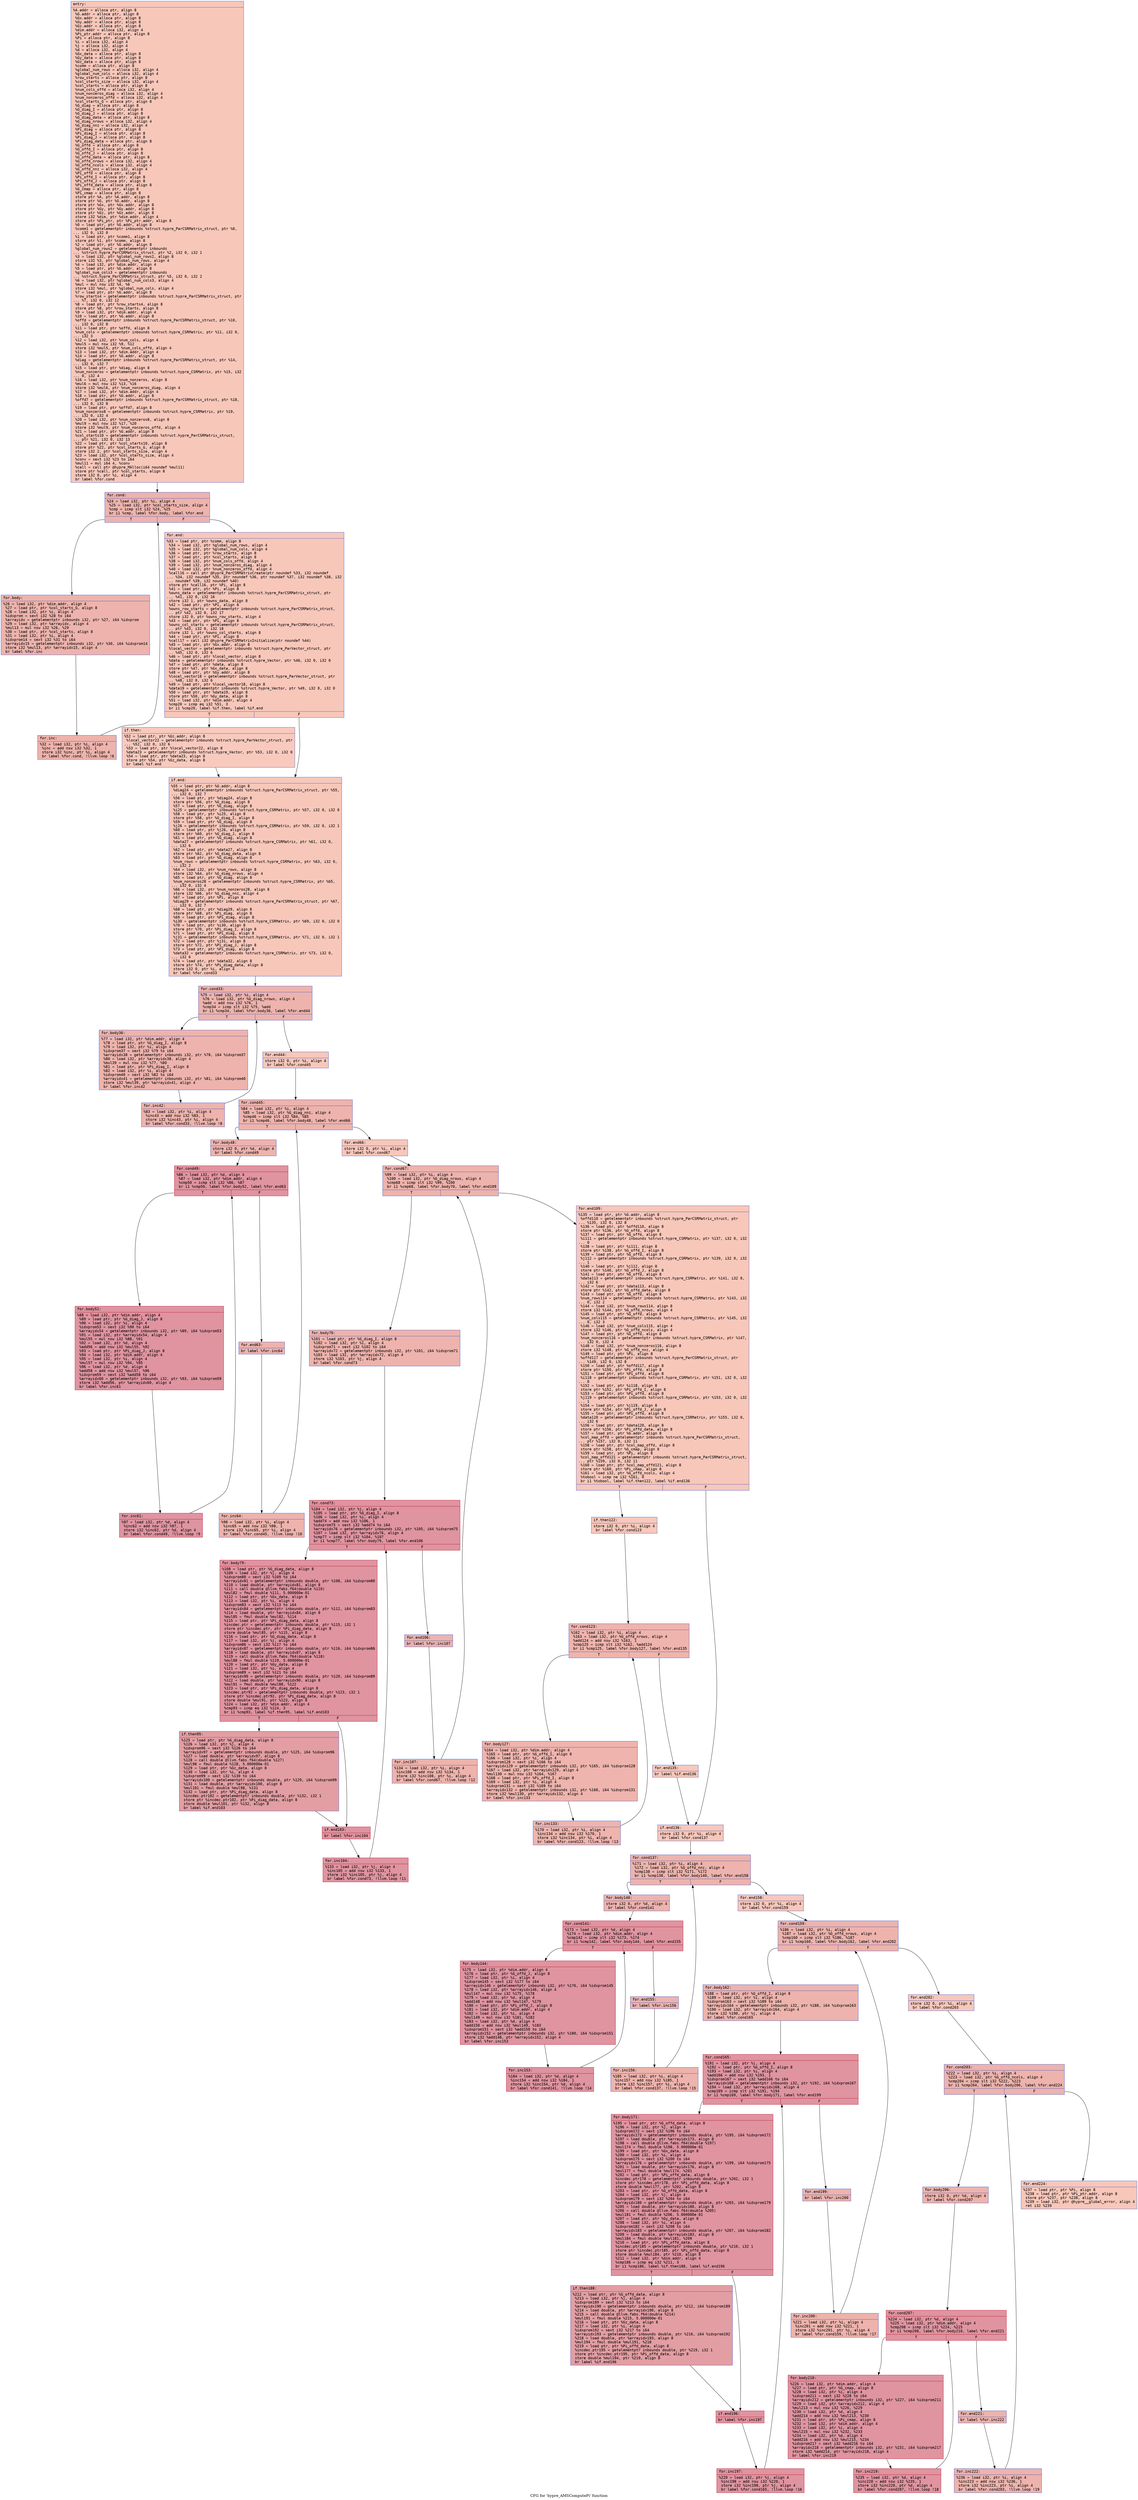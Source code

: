 digraph "CFG for 'hypre_AMSComputePi' function" {
	label="CFG for 'hypre_AMSComputePi' function";

	Node0x56058d7a5090 [shape=record,color="#3d50c3ff", style=filled, fillcolor="#ec7f6370" fontname="Courier",label="{entry:\l|  %A.addr = alloca ptr, align 8\l  %G.addr = alloca ptr, align 8\l  %Gx.addr = alloca ptr, align 8\l  %Gy.addr = alloca ptr, align 8\l  %Gz.addr = alloca ptr, align 8\l  %dim.addr = alloca i32, align 4\l  %Pi_ptr.addr = alloca ptr, align 8\l  %Pi = alloca ptr, align 8\l  %i = alloca i32, align 4\l  %j = alloca i32, align 4\l  %d = alloca i32, align 4\l  %Gx_data = alloca ptr, align 8\l  %Gy_data = alloca ptr, align 8\l  %Gz_data = alloca ptr, align 8\l  %comm = alloca ptr, align 8\l  %global_num_rows = alloca i32, align 4\l  %global_num_cols = alloca i32, align 4\l  %row_starts = alloca ptr, align 8\l  %col_starts_size = alloca i32, align 4\l  %col_starts = alloca ptr, align 8\l  %num_cols_offd = alloca i32, align 4\l  %num_nonzeros_diag = alloca i32, align 4\l  %num_nonzeros_offd = alloca i32, align 4\l  %col_starts_G = alloca ptr, align 8\l  %G_diag = alloca ptr, align 8\l  %G_diag_I = alloca ptr, align 8\l  %G_diag_J = alloca ptr, align 8\l  %G_diag_data = alloca ptr, align 8\l  %G_diag_nrows = alloca i32, align 4\l  %G_diag_nnz = alloca i32, align 4\l  %Pi_diag = alloca ptr, align 8\l  %Pi_diag_I = alloca ptr, align 8\l  %Pi_diag_J = alloca ptr, align 8\l  %Pi_diag_data = alloca ptr, align 8\l  %G_offd = alloca ptr, align 8\l  %G_offd_I = alloca ptr, align 8\l  %G_offd_J = alloca ptr, align 8\l  %G_offd_data = alloca ptr, align 8\l  %G_offd_nrows = alloca i32, align 4\l  %G_offd_ncols = alloca i32, align 4\l  %G_offd_nnz = alloca i32, align 4\l  %Pi_offd = alloca ptr, align 8\l  %Pi_offd_I = alloca ptr, align 8\l  %Pi_offd_J = alloca ptr, align 8\l  %Pi_offd_data = alloca ptr, align 8\l  %G_cmap = alloca ptr, align 8\l  %Pi_cmap = alloca ptr, align 8\l  store ptr %A, ptr %A.addr, align 8\l  store ptr %G, ptr %G.addr, align 8\l  store ptr %Gx, ptr %Gx.addr, align 8\l  store ptr %Gy, ptr %Gy.addr, align 8\l  store ptr %Gz, ptr %Gz.addr, align 8\l  store i32 %dim, ptr %dim.addr, align 4\l  store ptr %Pi_ptr, ptr %Pi_ptr.addr, align 8\l  %0 = load ptr, ptr %G.addr, align 8\l  %comm1 = getelementptr inbounds %struct.hypre_ParCSRMatrix_struct, ptr %0,\l... i32 0, i32 0\l  %1 = load ptr, ptr %comm1, align 8\l  store ptr %1, ptr %comm, align 8\l  %2 = load ptr, ptr %G.addr, align 8\l  %global_num_rows2 = getelementptr inbounds\l... %struct.hypre_ParCSRMatrix_struct, ptr %2, i32 0, i32 1\l  %3 = load i32, ptr %global_num_rows2, align 8\l  store i32 %3, ptr %global_num_rows, align 4\l  %4 = load i32, ptr %dim.addr, align 4\l  %5 = load ptr, ptr %G.addr, align 8\l  %global_num_cols3 = getelementptr inbounds\l... %struct.hypre_ParCSRMatrix_struct, ptr %5, i32 0, i32 2\l  %6 = load i32, ptr %global_num_cols3, align 4\l  %mul = mul nsw i32 %4, %6\l  store i32 %mul, ptr %global_num_cols, align 4\l  %7 = load ptr, ptr %G.addr, align 8\l  %row_starts4 = getelementptr inbounds %struct.hypre_ParCSRMatrix_struct, ptr\l... %7, i32 0, i32 12\l  %8 = load ptr, ptr %row_starts4, align 8\l  store ptr %8, ptr %row_starts, align 8\l  %9 = load i32, ptr %dim.addr, align 4\l  %10 = load ptr, ptr %G.addr, align 8\l  %offd = getelementptr inbounds %struct.hypre_ParCSRMatrix_struct, ptr %10,\l... i32 0, i32 8\l  %11 = load ptr, ptr %offd, align 8\l  %num_cols = getelementptr inbounds %struct.hypre_CSRMatrix, ptr %11, i32 0,\l... i32 3\l  %12 = load i32, ptr %num_cols, align 4\l  %mul5 = mul nsw i32 %9, %12\l  store i32 %mul5, ptr %num_cols_offd, align 4\l  %13 = load i32, ptr %dim.addr, align 4\l  %14 = load ptr, ptr %G.addr, align 8\l  %diag = getelementptr inbounds %struct.hypre_ParCSRMatrix_struct, ptr %14,\l... i32 0, i32 7\l  %15 = load ptr, ptr %diag, align 8\l  %num_nonzeros = getelementptr inbounds %struct.hypre_CSRMatrix, ptr %15, i32\l... 0, i32 4\l  %16 = load i32, ptr %num_nonzeros, align 8\l  %mul6 = mul nsw i32 %13, %16\l  store i32 %mul6, ptr %num_nonzeros_diag, align 4\l  %17 = load i32, ptr %dim.addr, align 4\l  %18 = load ptr, ptr %G.addr, align 8\l  %offd7 = getelementptr inbounds %struct.hypre_ParCSRMatrix_struct, ptr %18,\l... i32 0, i32 8\l  %19 = load ptr, ptr %offd7, align 8\l  %num_nonzeros8 = getelementptr inbounds %struct.hypre_CSRMatrix, ptr %19,\l... i32 0, i32 4\l  %20 = load i32, ptr %num_nonzeros8, align 8\l  %mul9 = mul nsw i32 %17, %20\l  store i32 %mul9, ptr %num_nonzeros_offd, align 4\l  %21 = load ptr, ptr %G.addr, align 8\l  %col_starts10 = getelementptr inbounds %struct.hypre_ParCSRMatrix_struct,\l... ptr %21, i32 0, i32 13\l  %22 = load ptr, ptr %col_starts10, align 8\l  store ptr %22, ptr %col_starts_G, align 8\l  store i32 2, ptr %col_starts_size, align 4\l  %23 = load i32, ptr %col_starts_size, align 4\l  %conv = sext i32 %23 to i64\l  %mul11 = mul i64 4, %conv\l  %call = call ptr @hypre_MAlloc(i64 noundef %mul11)\l  store ptr %call, ptr %col_starts, align 8\l  store i32 0, ptr %i, align 4\l  br label %for.cond\l}"];
	Node0x56058d7a5090 -> Node0x56058d7a9fa0[tooltip="entry -> for.cond\nProbability 100.00%" ];
	Node0x56058d7a9fa0 [shape=record,color="#3d50c3ff", style=filled, fillcolor="#d6524470" fontname="Courier",label="{for.cond:\l|  %24 = load i32, ptr %i, align 4\l  %25 = load i32, ptr %col_starts_size, align 4\l  %cmp = icmp slt i32 %24, %25\l  br i1 %cmp, label %for.body, label %for.end\l|{<s0>T|<s1>F}}"];
	Node0x56058d7a9fa0:s0 -> Node0x56058d7aa210[tooltip="for.cond -> for.body\nProbability 96.88%" ];
	Node0x56058d7a9fa0:s1 -> Node0x56058d7aa260[tooltip="for.cond -> for.end\nProbability 3.12%" ];
	Node0x56058d7aa210 [shape=record,color="#3d50c3ff", style=filled, fillcolor="#d6524470" fontname="Courier",label="{for.body:\l|  %26 = load i32, ptr %dim.addr, align 4\l  %27 = load ptr, ptr %col_starts_G, align 8\l  %28 = load i32, ptr %i, align 4\l  %idxprom = sext i32 %28 to i64\l  %arrayidx = getelementptr inbounds i32, ptr %27, i64 %idxprom\l  %29 = load i32, ptr %arrayidx, align 4\l  %mul13 = mul nsw i32 %26, %29\l  %30 = load ptr, ptr %col_starts, align 8\l  %31 = load i32, ptr %i, align 4\l  %idxprom14 = sext i32 %31 to i64\l  %arrayidx15 = getelementptr inbounds i32, ptr %30, i64 %idxprom14\l  store i32 %mul13, ptr %arrayidx15, align 4\l  br label %for.inc\l}"];
	Node0x56058d7aa210 -> Node0x56058d7aab00[tooltip="for.body -> for.inc\nProbability 100.00%" ];
	Node0x56058d7aab00 [shape=record,color="#3d50c3ff", style=filled, fillcolor="#d6524470" fontname="Courier",label="{for.inc:\l|  %32 = load i32, ptr %i, align 4\l  %inc = add nsw i32 %32, 1\l  store i32 %inc, ptr %i, align 4\l  br label %for.cond, !llvm.loop !6\l}"];
	Node0x56058d7aab00 -> Node0x56058d7a9fa0[tooltip="for.inc -> for.cond\nProbability 100.00%" ];
	Node0x56058d7aa260 [shape=record,color="#3d50c3ff", style=filled, fillcolor="#ec7f6370" fontname="Courier",label="{for.end:\l|  %33 = load ptr, ptr %comm, align 8\l  %34 = load i32, ptr %global_num_rows, align 4\l  %35 = load i32, ptr %global_num_cols, align 4\l  %36 = load ptr, ptr %row_starts, align 8\l  %37 = load ptr, ptr %col_starts, align 8\l  %38 = load i32, ptr %num_cols_offd, align 4\l  %39 = load i32, ptr %num_nonzeros_diag, align 4\l  %40 = load i32, ptr %num_nonzeros_offd, align 4\l  %call16 = call ptr @hypre_ParCSRMatrixCreate(ptr noundef %33, i32 noundef\l... %34, i32 noundef %35, ptr noundef %36, ptr noundef %37, i32 noundef %38, i32\l... noundef %39, i32 noundef %40)\l  store ptr %call16, ptr %Pi, align 8\l  %41 = load ptr, ptr %Pi, align 8\l  %owns_data = getelementptr inbounds %struct.hypre_ParCSRMatrix_struct, ptr\l... %41, i32 0, i32 16\l  store i32 1, ptr %owns_data, align 8\l  %42 = load ptr, ptr %Pi, align 8\l  %owns_row_starts = getelementptr inbounds %struct.hypre_ParCSRMatrix_struct,\l... ptr %42, i32 0, i32 17\l  store i32 0, ptr %owns_row_starts, align 4\l  %43 = load ptr, ptr %Pi, align 8\l  %owns_col_starts = getelementptr inbounds %struct.hypre_ParCSRMatrix_struct,\l... ptr %43, i32 0, i32 18\l  store i32 1, ptr %owns_col_starts, align 8\l  %44 = load ptr, ptr %Pi, align 8\l  %call17 = call i32 @hypre_ParCSRMatrixInitialize(ptr noundef %44)\l  %45 = load ptr, ptr %Gx.addr, align 8\l  %local_vector = getelementptr inbounds %struct.hypre_ParVector_struct, ptr\l... %45, i32 0, i32 6\l  %46 = load ptr, ptr %local_vector, align 8\l  %data = getelementptr inbounds %struct.hypre_Vector, ptr %46, i32 0, i32 0\l  %47 = load ptr, ptr %data, align 8\l  store ptr %47, ptr %Gx_data, align 8\l  %48 = load ptr, ptr %Gy.addr, align 8\l  %local_vector18 = getelementptr inbounds %struct.hypre_ParVector_struct, ptr\l... %48, i32 0, i32 6\l  %49 = load ptr, ptr %local_vector18, align 8\l  %data19 = getelementptr inbounds %struct.hypre_Vector, ptr %49, i32 0, i32 0\l  %50 = load ptr, ptr %data19, align 8\l  store ptr %50, ptr %Gy_data, align 8\l  %51 = load i32, ptr %dim.addr, align 4\l  %cmp20 = icmp eq i32 %51, 3\l  br i1 %cmp20, label %if.then, label %if.end\l|{<s0>T|<s1>F}}"];
	Node0x56058d7aa260:s0 -> Node0x56058d7ad040[tooltip="for.end -> if.then\nProbability 50.00%" ];
	Node0x56058d7aa260:s1 -> Node0x56058d7ad110[tooltip="for.end -> if.end\nProbability 50.00%" ];
	Node0x56058d7ad040 [shape=record,color="#3d50c3ff", style=filled, fillcolor="#ef886b70" fontname="Courier",label="{if.then:\l|  %52 = load ptr, ptr %Gz.addr, align 8\l  %local_vector22 = getelementptr inbounds %struct.hypre_ParVector_struct, ptr\l... %52, i32 0, i32 6\l  %53 = load ptr, ptr %local_vector22, align 8\l  %data23 = getelementptr inbounds %struct.hypre_Vector, ptr %53, i32 0, i32 0\l  %54 = load ptr, ptr %data23, align 8\l  store ptr %54, ptr %Gz_data, align 8\l  br label %if.end\l}"];
	Node0x56058d7ad040 -> Node0x56058d7ad110[tooltip="if.then -> if.end\nProbability 100.00%" ];
	Node0x56058d7ad110 [shape=record,color="#3d50c3ff", style=filled, fillcolor="#ec7f6370" fontname="Courier",label="{if.end:\l|  %55 = load ptr, ptr %G.addr, align 8\l  %diag24 = getelementptr inbounds %struct.hypre_ParCSRMatrix_struct, ptr %55,\l... i32 0, i32 7\l  %56 = load ptr, ptr %diag24, align 8\l  store ptr %56, ptr %G_diag, align 8\l  %57 = load ptr, ptr %G_diag, align 8\l  %i25 = getelementptr inbounds %struct.hypre_CSRMatrix, ptr %57, i32 0, i32 0\l  %58 = load ptr, ptr %i25, align 8\l  store ptr %58, ptr %G_diag_I, align 8\l  %59 = load ptr, ptr %G_diag, align 8\l  %j26 = getelementptr inbounds %struct.hypre_CSRMatrix, ptr %59, i32 0, i32 1\l  %60 = load ptr, ptr %j26, align 8\l  store ptr %60, ptr %G_diag_J, align 8\l  %61 = load ptr, ptr %G_diag, align 8\l  %data27 = getelementptr inbounds %struct.hypre_CSRMatrix, ptr %61, i32 0,\l... i32 6\l  %62 = load ptr, ptr %data27, align 8\l  store ptr %62, ptr %G_diag_data, align 8\l  %63 = load ptr, ptr %G_diag, align 8\l  %num_rows = getelementptr inbounds %struct.hypre_CSRMatrix, ptr %63, i32 0,\l... i32 2\l  %64 = load i32, ptr %num_rows, align 8\l  store i32 %64, ptr %G_diag_nrows, align 4\l  %65 = load ptr, ptr %G_diag, align 8\l  %num_nonzeros28 = getelementptr inbounds %struct.hypre_CSRMatrix, ptr %65,\l... i32 0, i32 4\l  %66 = load i32, ptr %num_nonzeros28, align 8\l  store i32 %66, ptr %G_diag_nnz, align 4\l  %67 = load ptr, ptr %Pi, align 8\l  %diag29 = getelementptr inbounds %struct.hypre_ParCSRMatrix_struct, ptr %67,\l... i32 0, i32 7\l  %68 = load ptr, ptr %diag29, align 8\l  store ptr %68, ptr %Pi_diag, align 8\l  %69 = load ptr, ptr %Pi_diag, align 8\l  %i30 = getelementptr inbounds %struct.hypre_CSRMatrix, ptr %69, i32 0, i32 0\l  %70 = load ptr, ptr %i30, align 8\l  store ptr %70, ptr %Pi_diag_I, align 8\l  %71 = load ptr, ptr %Pi_diag, align 8\l  %j31 = getelementptr inbounds %struct.hypre_CSRMatrix, ptr %71, i32 0, i32 1\l  %72 = load ptr, ptr %j31, align 8\l  store ptr %72, ptr %Pi_diag_J, align 8\l  %73 = load ptr, ptr %Pi_diag, align 8\l  %data32 = getelementptr inbounds %struct.hypre_CSRMatrix, ptr %73, i32 0,\l... i32 6\l  %74 = load ptr, ptr %data32, align 8\l  store ptr %74, ptr %Pi_diag_data, align 8\l  store i32 0, ptr %i, align 4\l  br label %for.cond33\l}"];
	Node0x56058d7ad110 -> Node0x56058d7af6c0[tooltip="if.end -> for.cond33\nProbability 100.00%" ];
	Node0x56058d7af6c0 [shape=record,color="#3d50c3ff", style=filled, fillcolor="#d6524470" fontname="Courier",label="{for.cond33:\l|  %75 = load i32, ptr %i, align 4\l  %76 = load i32, ptr %G_diag_nrows, align 4\l  %add = add nsw i32 %76, 1\l  %cmp34 = icmp slt i32 %75, %add\l  br i1 %cmp34, label %for.body36, label %for.end44\l|{<s0>T|<s1>F}}"];
	Node0x56058d7af6c0:s0 -> Node0x56058d7afa10[tooltip="for.cond33 -> for.body36\nProbability 96.88%" ];
	Node0x56058d7af6c0:s1 -> Node0x56058d7afa90[tooltip="for.cond33 -> for.end44\nProbability 3.12%" ];
	Node0x56058d7afa10 [shape=record,color="#3d50c3ff", style=filled, fillcolor="#d6524470" fontname="Courier",label="{for.body36:\l|  %77 = load i32, ptr %dim.addr, align 4\l  %78 = load ptr, ptr %G_diag_I, align 8\l  %79 = load i32, ptr %i, align 4\l  %idxprom37 = sext i32 %79 to i64\l  %arrayidx38 = getelementptr inbounds i32, ptr %78, i64 %idxprom37\l  %80 = load i32, ptr %arrayidx38, align 4\l  %mul39 = mul nsw i32 %77, %80\l  %81 = load ptr, ptr %Pi_diag_I, align 8\l  %82 = load i32, ptr %i, align 4\l  %idxprom40 = sext i32 %82 to i64\l  %arrayidx41 = getelementptr inbounds i32, ptr %81, i64 %idxprom40\l  store i32 %mul39, ptr %arrayidx41, align 4\l  br label %for.inc42\l}"];
	Node0x56058d7afa10 -> Node0x56058d7b02f0[tooltip="for.body36 -> for.inc42\nProbability 100.00%" ];
	Node0x56058d7b02f0 [shape=record,color="#3d50c3ff", style=filled, fillcolor="#d6524470" fontname="Courier",label="{for.inc42:\l|  %83 = load i32, ptr %i, align 4\l  %inc43 = add nsw i32 %83, 1\l  store i32 %inc43, ptr %i, align 4\l  br label %for.cond33, !llvm.loop !8\l}"];
	Node0x56058d7b02f0 -> Node0x56058d7af6c0[tooltip="for.inc42 -> for.cond33\nProbability 100.00%" ];
	Node0x56058d7afa90 [shape=record,color="#3d50c3ff", style=filled, fillcolor="#ec7f6370" fontname="Courier",label="{for.end44:\l|  store i32 0, ptr %i, align 4\l  br label %for.cond45\l}"];
	Node0x56058d7afa90 -> Node0x56058d7b0810[tooltip="for.end44 -> for.cond45\nProbability 100.00%" ];
	Node0x56058d7b0810 [shape=record,color="#3d50c3ff", style=filled, fillcolor="#d6524470" fontname="Courier",label="{for.cond45:\l|  %84 = load i32, ptr %i, align 4\l  %85 = load i32, ptr %G_diag_nnz, align 4\l  %cmp46 = icmp slt i32 %84, %85\l  br i1 %cmp46, label %for.body48, label %for.end66\l|{<s0>T|<s1>F}}"];
	Node0x56058d7b0810:s0 -> Node0x56058d7b0ab0[tooltip="for.cond45 -> for.body48\nProbability 96.88%" ];
	Node0x56058d7b0810:s1 -> Node0x56058d7b0b30[tooltip="for.cond45 -> for.end66\nProbability 3.12%" ];
	Node0x56058d7b0ab0 [shape=record,color="#3d50c3ff", style=filled, fillcolor="#d6524470" fontname="Courier",label="{for.body48:\l|  store i32 0, ptr %d, align 4\l  br label %for.cond49\l}"];
	Node0x56058d7b0ab0 -> Node0x56058d7b0d00[tooltip="for.body48 -> for.cond49\nProbability 100.00%" ];
	Node0x56058d7b0d00 [shape=record,color="#b70d28ff", style=filled, fillcolor="#b70d2870" fontname="Courier",label="{for.cond49:\l|  %86 = load i32, ptr %d, align 4\l  %87 = load i32, ptr %dim.addr, align 4\l  %cmp50 = icmp slt i32 %86, %87\l  br i1 %cmp50, label %for.body52, label %for.end63\l|{<s0>T|<s1>F}}"];
	Node0x56058d7b0d00:s0 -> Node0x56058d7b0fa0[tooltip="for.cond49 -> for.body52\nProbability 96.88%" ];
	Node0x56058d7b0d00:s1 -> Node0x56058d7b1020[tooltip="for.cond49 -> for.end63\nProbability 3.12%" ];
	Node0x56058d7b0fa0 [shape=record,color="#b70d28ff", style=filled, fillcolor="#b70d2870" fontname="Courier",label="{for.body52:\l|  %88 = load i32, ptr %dim.addr, align 4\l  %89 = load ptr, ptr %G_diag_J, align 8\l  %90 = load i32, ptr %i, align 4\l  %idxprom53 = sext i32 %90 to i64\l  %arrayidx54 = getelementptr inbounds i32, ptr %89, i64 %idxprom53\l  %91 = load i32, ptr %arrayidx54, align 4\l  %mul55 = mul nsw i32 %88, %91\l  %92 = load i32, ptr %d, align 4\l  %add56 = add nsw i32 %mul55, %92\l  %93 = load ptr, ptr %Pi_diag_J, align 8\l  %94 = load i32, ptr %dim.addr, align 4\l  %95 = load i32, ptr %i, align 4\l  %mul57 = mul nsw i32 %94, %95\l  %96 = load i32, ptr %d, align 4\l  %add58 = add nsw i32 %mul57, %96\l  %idxprom59 = sext i32 %add58 to i64\l  %arrayidx60 = getelementptr inbounds i32, ptr %93, i64 %idxprom59\l  store i32 %add56, ptr %arrayidx60, align 4\l  br label %for.inc61\l}"];
	Node0x56058d7b0fa0 -> Node0x56058d7ac6f0[tooltip="for.body52 -> for.inc61\nProbability 100.00%" ];
	Node0x56058d7ac6f0 [shape=record,color="#b70d28ff", style=filled, fillcolor="#b70d2870" fontname="Courier",label="{for.inc61:\l|  %97 = load i32, ptr %d, align 4\l  %inc62 = add nsw i32 %97, 1\l  store i32 %inc62, ptr %d, align 4\l  br label %for.cond49, !llvm.loop !9\l}"];
	Node0x56058d7ac6f0 -> Node0x56058d7b0d00[tooltip="for.inc61 -> for.cond49\nProbability 100.00%" ];
	Node0x56058d7b1020 [shape=record,color="#3d50c3ff", style=filled, fillcolor="#d6524470" fontname="Courier",label="{for.end63:\l|  br label %for.inc64\l}"];
	Node0x56058d7b1020 -> Node0x56058d7b2920[tooltip="for.end63 -> for.inc64\nProbability 100.00%" ];
	Node0x56058d7b2920 [shape=record,color="#3d50c3ff", style=filled, fillcolor="#d6524470" fontname="Courier",label="{for.inc64:\l|  %98 = load i32, ptr %i, align 4\l  %inc65 = add nsw i32 %98, 1\l  store i32 %inc65, ptr %i, align 4\l  br label %for.cond45, !llvm.loop !10\l}"];
	Node0x56058d7b2920 -> Node0x56058d7b0810[tooltip="for.inc64 -> for.cond45\nProbability 100.00%" ];
	Node0x56058d7b0b30 [shape=record,color="#3d50c3ff", style=filled, fillcolor="#ec7f6370" fontname="Courier",label="{for.end66:\l|  store i32 0, ptr %i, align 4\l  br label %for.cond67\l}"];
	Node0x56058d7b0b30 -> Node0x56058d7b2e10[tooltip="for.end66 -> for.cond67\nProbability 100.00%" ];
	Node0x56058d7b2e10 [shape=record,color="#3d50c3ff", style=filled, fillcolor="#d6524470" fontname="Courier",label="{for.cond67:\l|  %99 = load i32, ptr %i, align 4\l  %100 = load i32, ptr %G_diag_nrows, align 4\l  %cmp68 = icmp slt i32 %99, %100\l  br i1 %cmp68, label %for.body70, label %for.end109\l|{<s0>T|<s1>F}}"];
	Node0x56058d7b2e10:s0 -> Node0x56058d7b30b0[tooltip="for.cond67 -> for.body70\nProbability 96.88%" ];
	Node0x56058d7b2e10:s1 -> Node0x56058d7b3130[tooltip="for.cond67 -> for.end109\nProbability 3.12%" ];
	Node0x56058d7b30b0 [shape=record,color="#3d50c3ff", style=filled, fillcolor="#d6524470" fontname="Courier",label="{for.body70:\l|  %101 = load ptr, ptr %G_diag_I, align 8\l  %102 = load i32, ptr %i, align 4\l  %idxprom71 = sext i32 %102 to i64\l  %arrayidx72 = getelementptr inbounds i32, ptr %101, i64 %idxprom71\l  %103 = load i32, ptr %arrayidx72, align 4\l  store i32 %103, ptr %j, align 4\l  br label %for.cond73\l}"];
	Node0x56058d7b30b0 -> Node0x56058d7b35f0[tooltip="for.body70 -> for.cond73\nProbability 100.00%" ];
	Node0x56058d7b35f0 [shape=record,color="#b70d28ff", style=filled, fillcolor="#b70d2870" fontname="Courier",label="{for.cond73:\l|  %104 = load i32, ptr %j, align 4\l  %105 = load ptr, ptr %G_diag_I, align 8\l  %106 = load i32, ptr %i, align 4\l  %add74 = add nsw i32 %106, 1\l  %idxprom75 = sext i32 %add74 to i64\l  %arrayidx76 = getelementptr inbounds i32, ptr %105, i64 %idxprom75\l  %107 = load i32, ptr %arrayidx76, align 4\l  %cmp77 = icmp slt i32 %104, %107\l  br i1 %cmp77, label %for.body79, label %for.end106\l|{<s0>T|<s1>F}}"];
	Node0x56058d7b35f0:s0 -> Node0x56058d7b3bb0[tooltip="for.cond73 -> for.body79\nProbability 96.88%" ];
	Node0x56058d7b35f0:s1 -> Node0x56058d7b3c30[tooltip="for.cond73 -> for.end106\nProbability 3.12%" ];
	Node0x56058d7b3bb0 [shape=record,color="#b70d28ff", style=filled, fillcolor="#b70d2870" fontname="Courier",label="{for.body79:\l|  %108 = load ptr, ptr %G_diag_data, align 8\l  %109 = load i32, ptr %j, align 4\l  %idxprom80 = sext i32 %109 to i64\l  %arrayidx81 = getelementptr inbounds double, ptr %108, i64 %idxprom80\l  %110 = load double, ptr %arrayidx81, align 8\l  %111 = call double @llvm.fabs.f64(double %110)\l  %mul82 = fmul double %111, 5.000000e-01\l  %112 = load ptr, ptr %Gx_data, align 8\l  %113 = load i32, ptr %i, align 4\l  %idxprom83 = sext i32 %113 to i64\l  %arrayidx84 = getelementptr inbounds double, ptr %112, i64 %idxprom83\l  %114 = load double, ptr %arrayidx84, align 8\l  %mul85 = fmul double %mul82, %114\l  %115 = load ptr, ptr %Pi_diag_data, align 8\l  %incdec.ptr = getelementptr inbounds double, ptr %115, i32 1\l  store ptr %incdec.ptr, ptr %Pi_diag_data, align 8\l  store double %mul85, ptr %115, align 8\l  %116 = load ptr, ptr %G_diag_data, align 8\l  %117 = load i32, ptr %j, align 4\l  %idxprom86 = sext i32 %117 to i64\l  %arrayidx87 = getelementptr inbounds double, ptr %116, i64 %idxprom86\l  %118 = load double, ptr %arrayidx87, align 8\l  %119 = call double @llvm.fabs.f64(double %118)\l  %mul88 = fmul double %119, 5.000000e-01\l  %120 = load ptr, ptr %Gy_data, align 8\l  %121 = load i32, ptr %i, align 4\l  %idxprom89 = sext i32 %121 to i64\l  %arrayidx90 = getelementptr inbounds double, ptr %120, i64 %idxprom89\l  %122 = load double, ptr %arrayidx90, align 8\l  %mul91 = fmul double %mul88, %122\l  %123 = load ptr, ptr %Pi_diag_data, align 8\l  %incdec.ptr92 = getelementptr inbounds double, ptr %123, i32 1\l  store ptr %incdec.ptr92, ptr %Pi_diag_data, align 8\l  store double %mul91, ptr %123, align 8\l  %124 = load i32, ptr %dim.addr, align 4\l  %cmp93 = icmp eq i32 %124, 3\l  br i1 %cmp93, label %if.then95, label %if.end103\l|{<s0>T|<s1>F}}"];
	Node0x56058d7b3bb0:s0 -> Node0x56058d7b5410[tooltip="for.body79 -> if.then95\nProbability 50.00%" ];
	Node0x56058d7b3bb0:s1 -> Node0x56058d7b5490[tooltip="for.body79 -> if.end103\nProbability 50.00%" ];
	Node0x56058d7b5410 [shape=record,color="#3d50c3ff", style=filled, fillcolor="#be242e70" fontname="Courier",label="{if.then95:\l|  %125 = load ptr, ptr %G_diag_data, align 8\l  %126 = load i32, ptr %j, align 4\l  %idxprom96 = sext i32 %126 to i64\l  %arrayidx97 = getelementptr inbounds double, ptr %125, i64 %idxprom96\l  %127 = load double, ptr %arrayidx97, align 8\l  %128 = call double @llvm.fabs.f64(double %127)\l  %mul98 = fmul double %128, 5.000000e-01\l  %129 = load ptr, ptr %Gz_data, align 8\l  %130 = load i32, ptr %i, align 4\l  %idxprom99 = sext i32 %130 to i64\l  %arrayidx100 = getelementptr inbounds double, ptr %129, i64 %idxprom99\l  %131 = load double, ptr %arrayidx100, align 8\l  %mul101 = fmul double %mul98, %131\l  %132 = load ptr, ptr %Pi_diag_data, align 8\l  %incdec.ptr102 = getelementptr inbounds double, ptr %132, i32 1\l  store ptr %incdec.ptr102, ptr %Pi_diag_data, align 8\l  store double %mul101, ptr %132, align 8\l  br label %if.end103\l}"];
	Node0x56058d7b5410 -> Node0x56058d7b5490[tooltip="if.then95 -> if.end103\nProbability 100.00%" ];
	Node0x56058d7b5490 [shape=record,color="#b70d28ff", style=filled, fillcolor="#b70d2870" fontname="Courier",label="{if.end103:\l|  br label %for.inc104\l}"];
	Node0x56058d7b5490 -> Node0x56058d7b6150[tooltip="if.end103 -> for.inc104\nProbability 100.00%" ];
	Node0x56058d7b6150 [shape=record,color="#b70d28ff", style=filled, fillcolor="#b70d2870" fontname="Courier",label="{for.inc104:\l|  %133 = load i32, ptr %j, align 4\l  %inc105 = add nsw i32 %133, 1\l  store i32 %inc105, ptr %j, align 4\l  br label %for.cond73, !llvm.loop !11\l}"];
	Node0x56058d7b6150 -> Node0x56058d7b35f0[tooltip="for.inc104 -> for.cond73\nProbability 100.00%" ];
	Node0x56058d7b3c30 [shape=record,color="#3d50c3ff", style=filled, fillcolor="#d6524470" fontname="Courier",label="{for.end106:\l|  br label %for.inc107\l}"];
	Node0x56058d7b3c30 -> Node0x56058d7b65d0[tooltip="for.end106 -> for.inc107\nProbability 100.00%" ];
	Node0x56058d7b65d0 [shape=record,color="#3d50c3ff", style=filled, fillcolor="#d6524470" fontname="Courier",label="{for.inc107:\l|  %134 = load i32, ptr %i, align 4\l  %inc108 = add nsw i32 %134, 1\l  store i32 %inc108, ptr %i, align 4\l  br label %for.cond67, !llvm.loop !12\l}"];
	Node0x56058d7b65d0 -> Node0x56058d7b2e10[tooltip="for.inc107 -> for.cond67\nProbability 100.00%" ];
	Node0x56058d7b3130 [shape=record,color="#3d50c3ff", style=filled, fillcolor="#ec7f6370" fontname="Courier",label="{for.end109:\l|  %135 = load ptr, ptr %G.addr, align 8\l  %offd110 = getelementptr inbounds %struct.hypre_ParCSRMatrix_struct, ptr\l... %135, i32 0, i32 8\l  %136 = load ptr, ptr %offd110, align 8\l  store ptr %136, ptr %G_offd, align 8\l  %137 = load ptr, ptr %G_offd, align 8\l  %i111 = getelementptr inbounds %struct.hypre_CSRMatrix, ptr %137, i32 0, i32\l... 0\l  %138 = load ptr, ptr %i111, align 8\l  store ptr %138, ptr %G_offd_I, align 8\l  %139 = load ptr, ptr %G_offd, align 8\l  %j112 = getelementptr inbounds %struct.hypre_CSRMatrix, ptr %139, i32 0, i32\l... 1\l  %140 = load ptr, ptr %j112, align 8\l  store ptr %140, ptr %G_offd_J, align 8\l  %141 = load ptr, ptr %G_offd, align 8\l  %data113 = getelementptr inbounds %struct.hypre_CSRMatrix, ptr %141, i32 0,\l... i32 6\l  %142 = load ptr, ptr %data113, align 8\l  store ptr %142, ptr %G_offd_data, align 8\l  %143 = load ptr, ptr %G_offd, align 8\l  %num_rows114 = getelementptr inbounds %struct.hypre_CSRMatrix, ptr %143, i32\l... 0, i32 2\l  %144 = load i32, ptr %num_rows114, align 8\l  store i32 %144, ptr %G_offd_nrows, align 4\l  %145 = load ptr, ptr %G_offd, align 8\l  %num_cols115 = getelementptr inbounds %struct.hypre_CSRMatrix, ptr %145, i32\l... 0, i32 3\l  %146 = load i32, ptr %num_cols115, align 4\l  store i32 %146, ptr %G_offd_ncols, align 4\l  %147 = load ptr, ptr %G_offd, align 8\l  %num_nonzeros116 = getelementptr inbounds %struct.hypre_CSRMatrix, ptr %147,\l... i32 0, i32 4\l  %148 = load i32, ptr %num_nonzeros116, align 8\l  store i32 %148, ptr %G_offd_nnz, align 4\l  %149 = load ptr, ptr %Pi, align 8\l  %offd117 = getelementptr inbounds %struct.hypre_ParCSRMatrix_struct, ptr\l... %149, i32 0, i32 8\l  %150 = load ptr, ptr %offd117, align 8\l  store ptr %150, ptr %Pi_offd, align 8\l  %151 = load ptr, ptr %Pi_offd, align 8\l  %i118 = getelementptr inbounds %struct.hypre_CSRMatrix, ptr %151, i32 0, i32\l... 0\l  %152 = load ptr, ptr %i118, align 8\l  store ptr %152, ptr %Pi_offd_I, align 8\l  %153 = load ptr, ptr %Pi_offd, align 8\l  %j119 = getelementptr inbounds %struct.hypre_CSRMatrix, ptr %153, i32 0, i32\l... 1\l  %154 = load ptr, ptr %j119, align 8\l  store ptr %154, ptr %Pi_offd_J, align 8\l  %155 = load ptr, ptr %Pi_offd, align 8\l  %data120 = getelementptr inbounds %struct.hypre_CSRMatrix, ptr %155, i32 0,\l... i32 6\l  %156 = load ptr, ptr %data120, align 8\l  store ptr %156, ptr %Pi_offd_data, align 8\l  %157 = load ptr, ptr %G.addr, align 8\l  %col_map_offd = getelementptr inbounds %struct.hypre_ParCSRMatrix_struct,\l... ptr %157, i32 0, i32 11\l  %158 = load ptr, ptr %col_map_offd, align 8\l  store ptr %158, ptr %G_cmap, align 8\l  %159 = load ptr, ptr %Pi, align 8\l  %col_map_offd121 = getelementptr inbounds %struct.hypre_ParCSRMatrix_struct,\l... ptr %159, i32 0, i32 11\l  %160 = load ptr, ptr %col_map_offd121, align 8\l  store ptr %160, ptr %Pi_cmap, align 8\l  %161 = load i32, ptr %G_offd_ncols, align 4\l  %tobool = icmp ne i32 %161, 0\l  br i1 %tobool, label %if.then122, label %if.end136\l|{<s0>T|<s1>F}}"];
	Node0x56058d7b3130:s0 -> Node0x56058d7ad910[tooltip="for.end109 -> if.then122\nProbability 62.50%" ];
	Node0x56058d7b3130:s1 -> Node0x56058d7ad960[tooltip="for.end109 -> if.end136\nProbability 37.50%" ];
	Node0x56058d7ad910 [shape=record,color="#3d50c3ff", style=filled, fillcolor="#ed836670" fontname="Courier",label="{if.then122:\l|  store i32 0, ptr %i, align 4\l  br label %for.cond123\l}"];
	Node0x56058d7ad910 -> Node0x56058d7adb30[tooltip="if.then122 -> for.cond123\nProbability 100.00%" ];
	Node0x56058d7adb30 [shape=record,color="#3d50c3ff", style=filled, fillcolor="#d8564670" fontname="Courier",label="{for.cond123:\l|  %162 = load i32, ptr %i, align 4\l  %163 = load i32, ptr %G_offd_nrows, align 4\l  %add124 = add nsw i32 %163, 1\l  %cmp125 = icmp slt i32 %162, %add124\l  br i1 %cmp125, label %for.body127, label %for.end135\l|{<s0>T|<s1>F}}"];
	Node0x56058d7adb30:s0 -> Node0x56058d7ade80[tooltip="for.cond123 -> for.body127\nProbability 96.88%" ];
	Node0x56058d7adb30:s1 -> Node0x56058d7adf00[tooltip="for.cond123 -> for.end135\nProbability 3.12%" ];
	Node0x56058d7ade80 [shape=record,color="#3d50c3ff", style=filled, fillcolor="#d8564670" fontname="Courier",label="{for.body127:\l|  %164 = load i32, ptr %dim.addr, align 4\l  %165 = load ptr, ptr %G_offd_I, align 8\l  %166 = load i32, ptr %i, align 4\l  %idxprom128 = sext i32 %166 to i64\l  %arrayidx129 = getelementptr inbounds i32, ptr %165, i64 %idxprom128\l  %167 = load i32, ptr %arrayidx129, align 4\l  %mul130 = mul nsw i32 %164, %167\l  %168 = load ptr, ptr %Pi_offd_I, align 8\l  %169 = load i32, ptr %i, align 4\l  %idxprom131 = sext i32 %169 to i64\l  %arrayidx132 = getelementptr inbounds i32, ptr %168, i64 %idxprom131\l  store i32 %mul130, ptr %arrayidx132, align 4\l  br label %for.inc133\l}"];
	Node0x56058d7ade80 -> Node0x56058d7ba6d0[tooltip="for.body127 -> for.inc133\nProbability 100.00%" ];
	Node0x56058d7ba6d0 [shape=record,color="#3d50c3ff", style=filled, fillcolor="#d8564670" fontname="Courier",label="{for.inc133:\l|  %170 = load i32, ptr %i, align 4\l  %inc134 = add nsw i32 %170, 1\l  store i32 %inc134, ptr %i, align 4\l  br label %for.cond123, !llvm.loop !13\l}"];
	Node0x56058d7ba6d0 -> Node0x56058d7adb30[tooltip="for.inc133 -> for.cond123\nProbability 100.00%" ];
	Node0x56058d7adf00 [shape=record,color="#3d50c3ff", style=filled, fillcolor="#ed836670" fontname="Courier",label="{for.end135:\l|  br label %if.end136\l}"];
	Node0x56058d7adf00 -> Node0x56058d7ad960[tooltip="for.end135 -> if.end136\nProbability 100.00%" ];
	Node0x56058d7ad960 [shape=record,color="#3d50c3ff", style=filled, fillcolor="#ec7f6370" fontname="Courier",label="{if.end136:\l|  store i32 0, ptr %i, align 4\l  br label %for.cond137\l}"];
	Node0x56058d7ad960 -> Node0x56058d7bac60[tooltip="if.end136 -> for.cond137\nProbability 100.00%" ];
	Node0x56058d7bac60 [shape=record,color="#3d50c3ff", style=filled, fillcolor="#d6524470" fontname="Courier",label="{for.cond137:\l|  %171 = load i32, ptr %i, align 4\l  %172 = load i32, ptr %G_offd_nnz, align 4\l  %cmp138 = icmp slt i32 %171, %172\l  br i1 %cmp138, label %for.body140, label %for.end158\l|{<s0>T|<s1>F}}"];
	Node0x56058d7bac60:s0 -> Node0x56058d7baf00[tooltip="for.cond137 -> for.body140\nProbability 96.88%" ];
	Node0x56058d7bac60:s1 -> Node0x56058d7baf80[tooltip="for.cond137 -> for.end158\nProbability 3.12%" ];
	Node0x56058d7baf00 [shape=record,color="#3d50c3ff", style=filled, fillcolor="#d6524470" fontname="Courier",label="{for.body140:\l|  store i32 0, ptr %d, align 4\l  br label %for.cond141\l}"];
	Node0x56058d7baf00 -> Node0x56058d7bb150[tooltip="for.body140 -> for.cond141\nProbability 100.00%" ];
	Node0x56058d7bb150 [shape=record,color="#b70d28ff", style=filled, fillcolor="#b70d2870" fontname="Courier",label="{for.cond141:\l|  %173 = load i32, ptr %d, align 4\l  %174 = load i32, ptr %dim.addr, align 4\l  %cmp142 = icmp slt i32 %173, %174\l  br i1 %cmp142, label %for.body144, label %for.end155\l|{<s0>T|<s1>F}}"];
	Node0x56058d7bb150:s0 -> Node0x56058d7bb3f0[tooltip="for.cond141 -> for.body144\nProbability 96.88%" ];
	Node0x56058d7bb150:s1 -> Node0x56058d7bb470[tooltip="for.cond141 -> for.end155\nProbability 3.12%" ];
	Node0x56058d7bb3f0 [shape=record,color="#b70d28ff", style=filled, fillcolor="#b70d2870" fontname="Courier",label="{for.body144:\l|  %175 = load i32, ptr %dim.addr, align 4\l  %176 = load ptr, ptr %G_offd_J, align 8\l  %177 = load i32, ptr %i, align 4\l  %idxprom145 = sext i32 %177 to i64\l  %arrayidx146 = getelementptr inbounds i32, ptr %176, i64 %idxprom145\l  %178 = load i32, ptr %arrayidx146, align 4\l  %mul147 = mul nsw i32 %175, %178\l  %179 = load i32, ptr %d, align 4\l  %add148 = add nsw i32 %mul147, %179\l  %180 = load ptr, ptr %Pi_offd_J, align 8\l  %181 = load i32, ptr %dim.addr, align 4\l  %182 = load i32, ptr %i, align 4\l  %mul149 = mul nsw i32 %181, %182\l  %183 = load i32, ptr %d, align 4\l  %add150 = add nsw i32 %mul149, %183\l  %idxprom151 = sext i32 %add150 to i64\l  %arrayidx152 = getelementptr inbounds i32, ptr %180, i64 %idxprom151\l  store i32 %add148, ptr %arrayidx152, align 4\l  br label %for.inc153\l}"];
	Node0x56058d7bb3f0 -> Node0x56058d7bc060[tooltip="for.body144 -> for.inc153\nProbability 100.00%" ];
	Node0x56058d7bc060 [shape=record,color="#b70d28ff", style=filled, fillcolor="#b70d2870" fontname="Courier",label="{for.inc153:\l|  %184 = load i32, ptr %d, align 4\l  %inc154 = add nsw i32 %184, 1\l  store i32 %inc154, ptr %d, align 4\l  br label %for.cond141, !llvm.loop !14\l}"];
	Node0x56058d7bc060 -> Node0x56058d7bb150[tooltip="for.inc153 -> for.cond141\nProbability 100.00%" ];
	Node0x56058d7bb470 [shape=record,color="#3d50c3ff", style=filled, fillcolor="#d6524470" fontname="Courier",label="{for.end155:\l|  br label %for.inc156\l}"];
	Node0x56058d7bb470 -> Node0x56058d7bc4e0[tooltip="for.end155 -> for.inc156\nProbability 100.00%" ];
	Node0x56058d7bc4e0 [shape=record,color="#3d50c3ff", style=filled, fillcolor="#d6524470" fontname="Courier",label="{for.inc156:\l|  %185 = load i32, ptr %i, align 4\l  %inc157 = add nsw i32 %185, 1\l  store i32 %inc157, ptr %i, align 4\l  br label %for.cond137, !llvm.loop !15\l}"];
	Node0x56058d7bc4e0 -> Node0x56058d7bac60[tooltip="for.inc156 -> for.cond137\nProbability 100.00%" ];
	Node0x56058d7baf80 [shape=record,color="#3d50c3ff", style=filled, fillcolor="#ec7f6370" fontname="Courier",label="{for.end158:\l|  store i32 0, ptr %i, align 4\l  br label %for.cond159\l}"];
	Node0x56058d7baf80 -> Node0x56058d7bca00[tooltip="for.end158 -> for.cond159\nProbability 100.00%" ];
	Node0x56058d7bca00 [shape=record,color="#3d50c3ff", style=filled, fillcolor="#d6524470" fontname="Courier",label="{for.cond159:\l|  %186 = load i32, ptr %i, align 4\l  %187 = load i32, ptr %G_offd_nrows, align 4\l  %cmp160 = icmp slt i32 %186, %187\l  br i1 %cmp160, label %for.body162, label %for.end202\l|{<s0>T|<s1>F}}"];
	Node0x56058d7bca00:s0 -> Node0x56058d7bcca0[tooltip="for.cond159 -> for.body162\nProbability 96.88%" ];
	Node0x56058d7bca00:s1 -> Node0x56058d7bcd20[tooltip="for.cond159 -> for.end202\nProbability 3.12%" ];
	Node0x56058d7bcca0 [shape=record,color="#3d50c3ff", style=filled, fillcolor="#d6524470" fontname="Courier",label="{for.body162:\l|  %188 = load ptr, ptr %G_offd_I, align 8\l  %189 = load i32, ptr %i, align 4\l  %idxprom163 = sext i32 %189 to i64\l  %arrayidx164 = getelementptr inbounds i32, ptr %188, i64 %idxprom163\l  %190 = load i32, ptr %arrayidx164, align 4\l  store i32 %190, ptr %j, align 4\l  br label %for.cond165\l}"];
	Node0x56058d7bcca0 -> Node0x56058d7bd1e0[tooltip="for.body162 -> for.cond165\nProbability 100.00%" ];
	Node0x56058d7bd1e0 [shape=record,color="#b70d28ff", style=filled, fillcolor="#b70d2870" fontname="Courier",label="{for.cond165:\l|  %191 = load i32, ptr %j, align 4\l  %192 = load ptr, ptr %G_offd_I, align 8\l  %193 = load i32, ptr %i, align 4\l  %add166 = add nsw i32 %193, 1\l  %idxprom167 = sext i32 %add166 to i64\l  %arrayidx168 = getelementptr inbounds i32, ptr %192, i64 %idxprom167\l  %194 = load i32, ptr %arrayidx168, align 4\l  %cmp169 = icmp slt i32 %191, %194\l  br i1 %cmp169, label %for.body171, label %for.end199\l|{<s0>T|<s1>F}}"];
	Node0x56058d7bd1e0:s0 -> Node0x56058d7b1cd0[tooltip="for.cond165 -> for.body171\nProbability 96.88%" ];
	Node0x56058d7bd1e0:s1 -> Node0x56058d7b1d50[tooltip="for.cond165 -> for.end199\nProbability 3.12%" ];
	Node0x56058d7b1cd0 [shape=record,color="#b70d28ff", style=filled, fillcolor="#b70d2870" fontname="Courier",label="{for.body171:\l|  %195 = load ptr, ptr %G_offd_data, align 8\l  %196 = load i32, ptr %j, align 4\l  %idxprom172 = sext i32 %196 to i64\l  %arrayidx173 = getelementptr inbounds double, ptr %195, i64 %idxprom172\l  %197 = load double, ptr %arrayidx173, align 8\l  %198 = call double @llvm.fabs.f64(double %197)\l  %mul174 = fmul double %198, 5.000000e-01\l  %199 = load ptr, ptr %Gx_data, align 8\l  %200 = load i32, ptr %i, align 4\l  %idxprom175 = sext i32 %200 to i64\l  %arrayidx176 = getelementptr inbounds double, ptr %199, i64 %idxprom175\l  %201 = load double, ptr %arrayidx176, align 8\l  %mul177 = fmul double %mul174, %201\l  %202 = load ptr, ptr %Pi_offd_data, align 8\l  %incdec.ptr178 = getelementptr inbounds double, ptr %202, i32 1\l  store ptr %incdec.ptr178, ptr %Pi_offd_data, align 8\l  store double %mul177, ptr %202, align 8\l  %203 = load ptr, ptr %G_offd_data, align 8\l  %204 = load i32, ptr %j, align 4\l  %idxprom179 = sext i32 %204 to i64\l  %arrayidx180 = getelementptr inbounds double, ptr %203, i64 %idxprom179\l  %205 = load double, ptr %arrayidx180, align 8\l  %206 = call double @llvm.fabs.f64(double %205)\l  %mul181 = fmul double %206, 5.000000e-01\l  %207 = load ptr, ptr %Gy_data, align 8\l  %208 = load i32, ptr %i, align 4\l  %idxprom182 = sext i32 %208 to i64\l  %arrayidx183 = getelementptr inbounds double, ptr %207, i64 %idxprom182\l  %209 = load double, ptr %arrayidx183, align 8\l  %mul184 = fmul double %mul181, %209\l  %210 = load ptr, ptr %Pi_offd_data, align 8\l  %incdec.ptr185 = getelementptr inbounds double, ptr %210, i32 1\l  store ptr %incdec.ptr185, ptr %Pi_offd_data, align 8\l  store double %mul184, ptr %210, align 8\l  %211 = load i32, ptr %dim.addr, align 4\l  %cmp186 = icmp eq i32 %211, 3\l  br i1 %cmp186, label %if.then188, label %if.end196\l|{<s0>T|<s1>F}}"];
	Node0x56058d7b1cd0:s0 -> Node0x56058d7c0010[tooltip="for.body171 -> if.then188\nProbability 50.00%" ];
	Node0x56058d7b1cd0:s1 -> Node0x56058d7c0090[tooltip="for.body171 -> if.end196\nProbability 50.00%" ];
	Node0x56058d7c0010 [shape=record,color="#3d50c3ff", style=filled, fillcolor="#be242e70" fontname="Courier",label="{if.then188:\l|  %212 = load ptr, ptr %G_offd_data, align 8\l  %213 = load i32, ptr %j, align 4\l  %idxprom189 = sext i32 %213 to i64\l  %arrayidx190 = getelementptr inbounds double, ptr %212, i64 %idxprom189\l  %214 = load double, ptr %arrayidx190, align 8\l  %215 = call double @llvm.fabs.f64(double %214)\l  %mul191 = fmul double %215, 5.000000e-01\l  %216 = load ptr, ptr %Gz_data, align 8\l  %217 = load i32, ptr %i, align 4\l  %idxprom192 = sext i32 %217 to i64\l  %arrayidx193 = getelementptr inbounds double, ptr %216, i64 %idxprom192\l  %218 = load double, ptr %arrayidx193, align 8\l  %mul194 = fmul double %mul191, %218\l  %219 = load ptr, ptr %Pi_offd_data, align 8\l  %incdec.ptr195 = getelementptr inbounds double, ptr %219, i32 1\l  store ptr %incdec.ptr195, ptr %Pi_offd_data, align 8\l  store double %mul194, ptr %219, align 8\l  br label %if.end196\l}"];
	Node0x56058d7c0010 -> Node0x56058d7c0090[tooltip="if.then188 -> if.end196\nProbability 100.00%" ];
	Node0x56058d7c0090 [shape=record,color="#b70d28ff", style=filled, fillcolor="#b70d2870" fontname="Courier",label="{if.end196:\l|  br label %for.inc197\l}"];
	Node0x56058d7c0090 -> Node0x56058d7c0cf0[tooltip="if.end196 -> for.inc197\nProbability 100.00%" ];
	Node0x56058d7c0cf0 [shape=record,color="#b70d28ff", style=filled, fillcolor="#b70d2870" fontname="Courier",label="{for.inc197:\l|  %220 = load i32, ptr %j, align 4\l  %inc198 = add nsw i32 %220, 1\l  store i32 %inc198, ptr %j, align 4\l  br label %for.cond165, !llvm.loop !16\l}"];
	Node0x56058d7c0cf0 -> Node0x56058d7bd1e0[tooltip="for.inc197 -> for.cond165\nProbability 100.00%" ];
	Node0x56058d7b1d50 [shape=record,color="#3d50c3ff", style=filled, fillcolor="#d6524470" fontname="Courier",label="{for.end199:\l|  br label %for.inc200\l}"];
	Node0x56058d7b1d50 -> Node0x56058d7c1170[tooltip="for.end199 -> for.inc200\nProbability 100.00%" ];
	Node0x56058d7c1170 [shape=record,color="#3d50c3ff", style=filled, fillcolor="#d6524470" fontname="Courier",label="{for.inc200:\l|  %221 = load i32, ptr %i, align 4\l  %inc201 = add nsw i32 %221, 1\l  store i32 %inc201, ptr %i, align 4\l  br label %for.cond159, !llvm.loop !17\l}"];
	Node0x56058d7c1170 -> Node0x56058d7bca00[tooltip="for.inc200 -> for.cond159\nProbability 100.00%" ];
	Node0x56058d7bcd20 [shape=record,color="#3d50c3ff", style=filled, fillcolor="#ec7f6370" fontname="Courier",label="{for.end202:\l|  store i32 0, ptr %i, align 4\l  br label %for.cond203\l}"];
	Node0x56058d7bcd20 -> Node0x56058d7c1690[tooltip="for.end202 -> for.cond203\nProbability 100.00%" ];
	Node0x56058d7c1690 [shape=record,color="#3d50c3ff", style=filled, fillcolor="#d6524470" fontname="Courier",label="{for.cond203:\l|  %222 = load i32, ptr %i, align 4\l  %223 = load i32, ptr %G_offd_ncols, align 4\l  %cmp204 = icmp slt i32 %222, %223\l  br i1 %cmp204, label %for.body206, label %for.end224\l|{<s0>T|<s1>F}}"];
	Node0x56058d7c1690:s0 -> Node0x56058d7c1930[tooltip="for.cond203 -> for.body206\nProbability 96.88%" ];
	Node0x56058d7c1690:s1 -> Node0x56058d7c19b0[tooltip="for.cond203 -> for.end224\nProbability 3.12%" ];
	Node0x56058d7c1930 [shape=record,color="#3d50c3ff", style=filled, fillcolor="#d6524470" fontname="Courier",label="{for.body206:\l|  store i32 0, ptr %d, align 4\l  br label %for.cond207\l}"];
	Node0x56058d7c1930 -> Node0x56058d7c1b80[tooltip="for.body206 -> for.cond207\nProbability 100.00%" ];
	Node0x56058d7c1b80 [shape=record,color="#b70d28ff", style=filled, fillcolor="#b70d2870" fontname="Courier",label="{for.cond207:\l|  %224 = load i32, ptr %d, align 4\l  %225 = load i32, ptr %dim.addr, align 4\l  %cmp208 = icmp slt i32 %224, %225\l  br i1 %cmp208, label %for.body210, label %for.end221\l|{<s0>T|<s1>F}}"];
	Node0x56058d7c1b80:s0 -> Node0x56058d7c1e20[tooltip="for.cond207 -> for.body210\nProbability 96.88%" ];
	Node0x56058d7c1b80:s1 -> Node0x56058d7c1ea0[tooltip="for.cond207 -> for.end221\nProbability 3.12%" ];
	Node0x56058d7c1e20 [shape=record,color="#b70d28ff", style=filled, fillcolor="#b70d2870" fontname="Courier",label="{for.body210:\l|  %226 = load i32, ptr %dim.addr, align 4\l  %227 = load ptr, ptr %G_cmap, align 8\l  %228 = load i32, ptr %i, align 4\l  %idxprom211 = sext i32 %228 to i64\l  %arrayidx212 = getelementptr inbounds i32, ptr %227, i64 %idxprom211\l  %229 = load i32, ptr %arrayidx212, align 4\l  %mul213 = mul nsw i32 %226, %229\l  %230 = load i32, ptr %d, align 4\l  %add214 = add nsw i32 %mul213, %230\l  %231 = load ptr, ptr %Pi_cmap, align 8\l  %232 = load i32, ptr %dim.addr, align 4\l  %233 = load i32, ptr %i, align 4\l  %mul215 = mul nsw i32 %232, %233\l  %234 = load i32, ptr %d, align 4\l  %add216 = add nsw i32 %mul215, %234\l  %idxprom217 = sext i32 %add216 to i64\l  %arrayidx218 = getelementptr inbounds i32, ptr %231, i64 %idxprom217\l  store i32 %add214, ptr %arrayidx218, align 4\l  br label %for.inc219\l}"];
	Node0x56058d7c1e20 -> Node0x56058d7c2a90[tooltip="for.body210 -> for.inc219\nProbability 100.00%" ];
	Node0x56058d7c2a90 [shape=record,color="#b70d28ff", style=filled, fillcolor="#b70d2870" fontname="Courier",label="{for.inc219:\l|  %235 = load i32, ptr %d, align 4\l  %inc220 = add nsw i32 %235, 1\l  store i32 %inc220, ptr %d, align 4\l  br label %for.cond207, !llvm.loop !18\l}"];
	Node0x56058d7c2a90 -> Node0x56058d7c1b80[tooltip="for.inc219 -> for.cond207\nProbability 100.00%" ];
	Node0x56058d7c1ea0 [shape=record,color="#3d50c3ff", style=filled, fillcolor="#d6524470" fontname="Courier",label="{for.end221:\l|  br label %for.inc222\l}"];
	Node0x56058d7c1ea0 -> Node0x56058d7c2f10[tooltip="for.end221 -> for.inc222\nProbability 100.00%" ];
	Node0x56058d7c2f10 [shape=record,color="#3d50c3ff", style=filled, fillcolor="#d6524470" fontname="Courier",label="{for.inc222:\l|  %236 = load i32, ptr %i, align 4\l  %inc223 = add nsw i32 %236, 1\l  store i32 %inc223, ptr %i, align 4\l  br label %for.cond203, !llvm.loop !19\l}"];
	Node0x56058d7c2f10 -> Node0x56058d7c1690[tooltip="for.inc222 -> for.cond203\nProbability 100.00%" ];
	Node0x56058d7c19b0 [shape=record,color="#3d50c3ff", style=filled, fillcolor="#ec7f6370" fontname="Courier",label="{for.end224:\l|  %237 = load ptr, ptr %Pi, align 8\l  %238 = load ptr, ptr %Pi_ptr.addr, align 8\l  store ptr %237, ptr %238, align 8\l  %239 = load i32, ptr @hypre__global_error, align 4\l  ret i32 %239\l}"];
}
